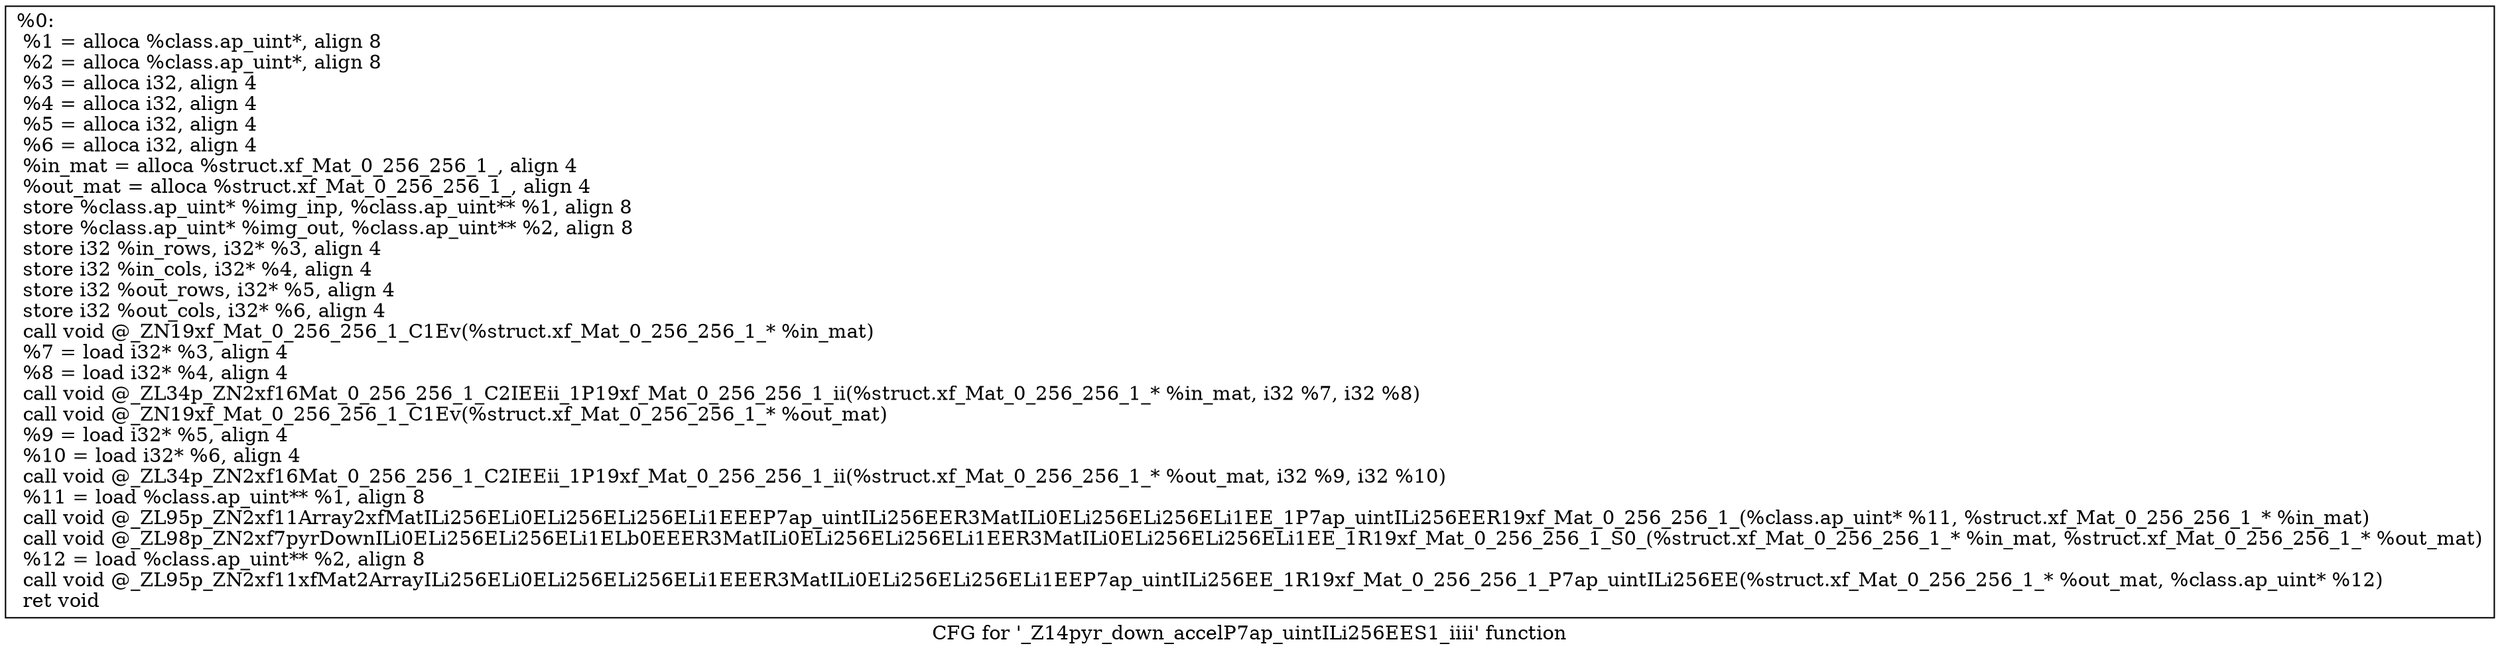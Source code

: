 digraph "CFG for '_Z14pyr_down_accelP7ap_uintILi256EES1_iiii' function" {
	label="CFG for '_Z14pyr_down_accelP7ap_uintILi256EES1_iiii' function";

	Node0x1733f10 [shape=record,label="{%0:\l  %1 = alloca %class.ap_uint*, align 8\l  %2 = alloca %class.ap_uint*, align 8\l  %3 = alloca i32, align 4\l  %4 = alloca i32, align 4\l  %5 = alloca i32, align 4\l  %6 = alloca i32, align 4\l  %in_mat = alloca %struct.xf_Mat_0_256_256_1_, align 4\l  %out_mat = alloca %struct.xf_Mat_0_256_256_1_, align 4\l  store %class.ap_uint* %img_inp, %class.ap_uint** %1, align 8\l  store %class.ap_uint* %img_out, %class.ap_uint** %2, align 8\l  store i32 %in_rows, i32* %3, align 4\l  store i32 %in_cols, i32* %4, align 4\l  store i32 %out_rows, i32* %5, align 4\l  store i32 %out_cols, i32* %6, align 4\l  call void @_ZN19xf_Mat_0_256_256_1_C1Ev(%struct.xf_Mat_0_256_256_1_* %in_mat)\l  %7 = load i32* %3, align 4\l  %8 = load i32* %4, align 4\l  call void @_ZL34p_ZN2xf16Mat_0_256_256_1_C2IEEii_1P19xf_Mat_0_256_256_1_ii(%struct.xf_Mat_0_256_256_1_* %in_mat, i32 %7, i32 %8)\l  call void @_ZN19xf_Mat_0_256_256_1_C1Ev(%struct.xf_Mat_0_256_256_1_* %out_mat)\l  %9 = load i32* %5, align 4\l  %10 = load i32* %6, align 4\l  call void @_ZL34p_ZN2xf16Mat_0_256_256_1_C2IEEii_1P19xf_Mat_0_256_256_1_ii(%struct.xf_Mat_0_256_256_1_* %out_mat, i32 %9, i32 %10)\l  %11 = load %class.ap_uint** %1, align 8\l  call void @_ZL95p_ZN2xf11Array2xfMatILi256ELi0ELi256ELi256ELi1EEEP7ap_uintILi256EER3MatILi0ELi256ELi256ELi1EE_1P7ap_uintILi256EER19xf_Mat_0_256_256_1_(%class.ap_uint* %11, %struct.xf_Mat_0_256_256_1_* %in_mat)\l  call void @_ZL98p_ZN2xf7pyrDownILi0ELi256ELi256ELi1ELb0EEER3MatILi0ELi256ELi256ELi1EER3MatILi0ELi256ELi256ELi1EE_1R19xf_Mat_0_256_256_1_S0_(%struct.xf_Mat_0_256_256_1_* %in_mat, %struct.xf_Mat_0_256_256_1_* %out_mat)\l  %12 = load %class.ap_uint** %2, align 8\l  call void @_ZL95p_ZN2xf11xfMat2ArrayILi256ELi0ELi256ELi256ELi1EEER3MatILi0ELi256ELi256ELi1EEP7ap_uintILi256EE_1R19xf_Mat_0_256_256_1_P7ap_uintILi256EE(%struct.xf_Mat_0_256_256_1_* %out_mat, %class.ap_uint* %12)\l  ret void\l}"];
}
